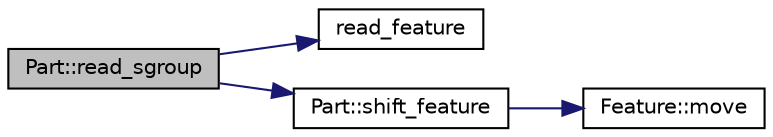 digraph "Part::read_sgroup"
{
 // LATEX_PDF_SIZE
  edge [fontname="Helvetica",fontsize="10",labelfontname="Helvetica",labelfontsize="10"];
  node [fontname="Helvetica",fontsize="10",shape=record];
  rankdir="LR";
  Node1 [label="Part::read_sgroup",height=0.2,width=0.4,color="black", fillcolor="grey75", style="filled", fontcolor="black",tooltip=" "];
  Node1 -> Node2 [color="midnightblue",fontsize="10",style="solid",fontname="Helvetica"];
  Node2 [label="read_feature",height=0.2,width=0.4,color="black", fillcolor="white", style="filled",URL="$d7/d5f/system_8_c.html#a7495626132b6c7a7b1b7320fe34f571a",tooltip=" "];
  Node1 -> Node3 [color="midnightblue",fontsize="10",style="solid",fontname="Helvetica"];
  Node3 [label="Part::shift_feature",height=0.2,width=0.4,color="black", fillcolor="white", style="filled",URL="$db/d16/class_part.html#a05ef68152e341327c24d8ef177202114",tooltip=" "];
  Node3 -> Node4 [color="midnightblue",fontsize="10",style="solid",fontname="Helvetica"];
  Node4 [label="Feature::move",height=0.2,width=0.4,color="black", fillcolor="white", style="filled",URL="$d7/d76/class_feature.html#a7b1aff4948433a26ca0425e747ab610e",tooltip=" "];
}
